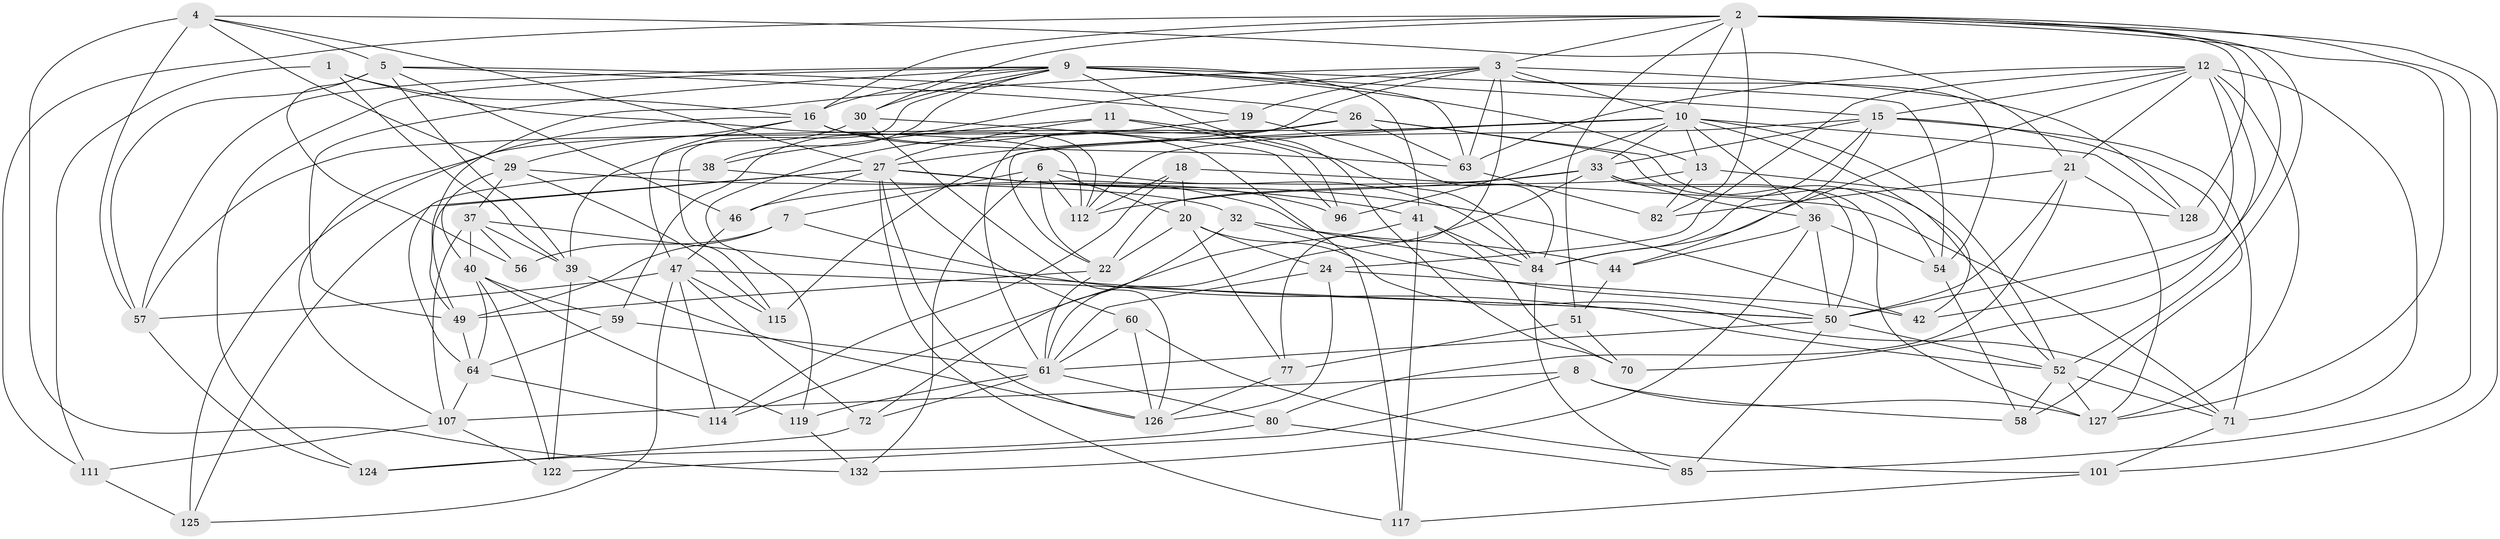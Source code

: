 // original degree distribution, {4: 1.0}
// Generated by graph-tools (version 1.1) at 2025/20/03/04/25 18:20:31]
// undirected, 74 vertices, 213 edges
graph export_dot {
graph [start="1"]
  node [color=gray90,style=filled];
  1;
  2 [super="+76+91+23"];
  3 [super="+138+98+105"];
  4 [super="+109"];
  5 [super="+129+94"];
  6 [super="+17"];
  7;
  8;
  9 [super="+14+31+69"];
  10 [super="+110+86"];
  11;
  12 [super="+65+48+34"];
  13 [super="+92"];
  15 [super="+83+88"];
  16 [super="+78+121"];
  18;
  19;
  20 [super="+25"];
  21 [super="+137"];
  22 [super="+75"];
  24 [super="+95"];
  26 [super="+140"];
  27 [super="+147+113"];
  29 [super="+106"];
  30 [super="+90"];
  32;
  33 [super="+35"];
  36 [super="+104"];
  37 [super="+108+135"];
  38;
  39 [super="+45"];
  40 [super="+81"];
  41 [super="+74"];
  42;
  44;
  46;
  47 [super="+130+120"];
  49 [super="+123"];
  50 [super="+55"];
  51;
  52 [super="+53"];
  54 [super="+99"];
  56;
  57 [super="+143"];
  58;
  59;
  60;
  61 [super="+118+62"];
  63 [super="+100"];
  64 [super="+87"];
  70;
  71 [super="+102"];
  72;
  77;
  80;
  82;
  84 [super="+97+134"];
  85;
  96;
  101;
  107 [super="+139"];
  111;
  112 [super="+136"];
  114;
  115;
  117;
  119;
  122;
  124;
  125;
  126 [super="+142"];
  127 [super="+133"];
  128;
  132;
  1 -- 112;
  1 -- 111;
  1 -- 39;
  1 -- 16;
  2 -- 128;
  2 -- 101;
  2 -- 127;
  2 -- 82;
  2 -- 85;
  2 -- 42;
  2 -- 111;
  2 -- 51;
  2 -- 52;
  2 -- 16 [weight=2];
  2 -- 30;
  2 -- 3;
  2 -- 10;
  3 -- 128;
  3 -- 59;
  3 -- 19;
  3 -- 54;
  3 -- 49;
  3 -- 77;
  3 -- 63;
  3 -- 10;
  3 -- 61;
  4 -- 132;
  4 -- 21;
  4 -- 29;
  4 -- 27;
  4 -- 5;
  4 -- 57;
  5 -- 19;
  5 -- 26;
  5 -- 56 [weight=2];
  5 -- 57;
  5 -- 46;
  5 -- 39;
  6 -- 132;
  6 -- 20;
  6 -- 22;
  6 -- 7;
  6 -- 84;
  6 -- 112;
  7 -- 49;
  7 -- 56;
  7 -- 52;
  8 -- 58;
  8 -- 122;
  8 -- 107;
  8 -- 127;
  9 -- 38;
  9 -- 16;
  9 -- 54 [weight=2];
  9 -- 13 [weight=2];
  9 -- 30 [weight=2];
  9 -- 63;
  9 -- 115;
  9 -- 70;
  9 -- 124;
  9 -- 41;
  9 -- 15;
  9 -- 57;
  9 -- 49;
  10 -- 52;
  10 -- 42;
  10 -- 36;
  10 -- 22;
  10 -- 128;
  10 -- 33;
  10 -- 96;
  10 -- 13;
  10 -- 112;
  10 -- 125;
  11 -- 38;
  11 -- 96;
  11 -- 84;
  11 -- 27;
  12 -- 24 [weight=2];
  12 -- 127;
  12 -- 70;
  12 -- 15;
  12 -- 50 [weight=3];
  12 -- 84;
  12 -- 21;
  12 -- 71;
  12 -- 63;
  13 -- 82;
  13 -- 128;
  13 -- 22;
  15 -- 58;
  15 -- 115;
  15 -- 71;
  15 -- 33;
  15 -- 84;
  15 -- 44;
  16 -- 29;
  16 -- 107;
  16 -- 112;
  16 -- 117;
  16 -- 63;
  16 -- 47;
  18 -- 20;
  18 -- 114;
  18 -- 112;
  18 -- 71;
  19 -- 119;
  19 -- 84;
  20 -- 24;
  20 -- 77;
  20 -- 22;
  20 -- 71;
  21 -- 82;
  21 -- 80;
  21 -- 50;
  21 -- 127;
  22 -- 61;
  22 -- 49;
  24 -- 42;
  24 -- 126;
  24 -- 61;
  26 -- 54;
  26 -- 57;
  26 -- 27;
  26 -- 52;
  26 -- 63;
  27 -- 117;
  27 -- 96;
  27 -- 41;
  27 -- 125;
  27 -- 42;
  27 -- 60;
  27 -- 46;
  27 -- 126;
  27 -- 49;
  29 -- 32;
  29 -- 115;
  29 -- 40;
  29 -- 37;
  30 -- 96;
  30 -- 39;
  30 -- 126;
  32 -- 72;
  32 -- 44;
  32 -- 50;
  33 -- 127;
  33 -- 46;
  33 -- 112;
  33 -- 61;
  33 -- 50;
  33 -- 36;
  36 -- 54;
  36 -- 50;
  36 -- 44;
  36 -- 132;
  37 -- 107;
  37 -- 39;
  37 -- 40;
  37 -- 56;
  37 -- 50;
  38 -- 84;
  38 -- 64;
  39 -- 122;
  39 -- 126;
  40 -- 122;
  40 -- 64;
  40 -- 59;
  40 -- 119;
  41 -- 84;
  41 -- 114;
  41 -- 117;
  41 -- 70;
  44 -- 51;
  46 -- 47;
  47 -- 114;
  47 -- 115;
  47 -- 72;
  47 -- 125;
  47 -- 57;
  47 -- 50;
  49 -- 64;
  50 -- 85;
  50 -- 52;
  50 -- 61;
  51 -- 77;
  51 -- 70;
  52 -- 58;
  52 -- 127;
  52 -- 71;
  54 -- 58;
  57 -- 124;
  59 -- 64;
  59 -- 61;
  60 -- 101;
  60 -- 61;
  60 -- 126;
  61 -- 119;
  61 -- 80;
  61 -- 72;
  63 -- 82;
  64 -- 114;
  64 -- 107;
  71 -- 101;
  72 -- 124;
  77 -- 126;
  80 -- 124;
  80 -- 85;
  84 -- 85;
  101 -- 117;
  107 -- 122;
  107 -- 111;
  111 -- 125;
  119 -- 132;
}
